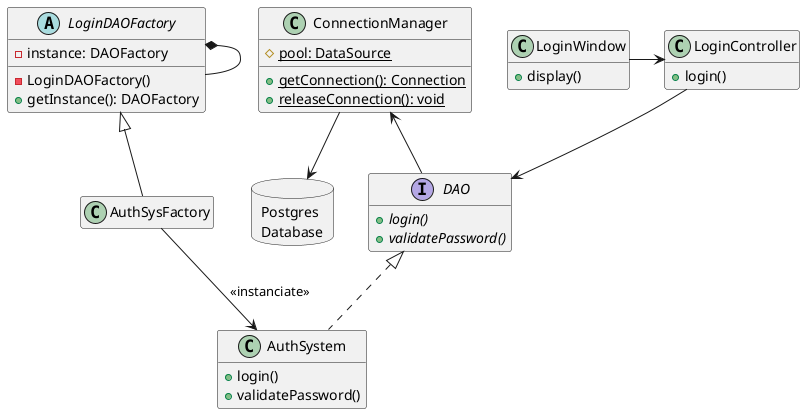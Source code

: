 @startuml loginClassDiagram
hide empty members
class LoginWindow {
  + display()
}

class LoginController {
  + login()
}

Interface DAO {
  + {abstract} login()
  + {abstract} validatePassword()
}

class AuthSystem {
  + login()
  + validatePassword()
}

class ConnectionManager {
  # {static} pool: DataSource
  + {static} getConnection(): Connection
  + {static} releaseConnection(): void
}

abstract LoginDAOFactory {
  - instance: DAOFactory
  - LoginDAOFactory()
  + getInstance(): DAOFactory
}
LoginDAOFactory *-- LoginDAOFactory

class AuthSysFactory
AuthSysFactory -u-|> LoginDAOFactory


database "Postgres\nDatabase" as Postgres {

}

DAO               -u-> ConnectionManager
AuthSystem        .u.|> DAO
LoginController   -->  DAO
LoginWindow       -> LoginController
ConnectionManager -d-> Postgres
AuthSysFactory    -d-> AuthSystem: <<instanciate>>
@enduml